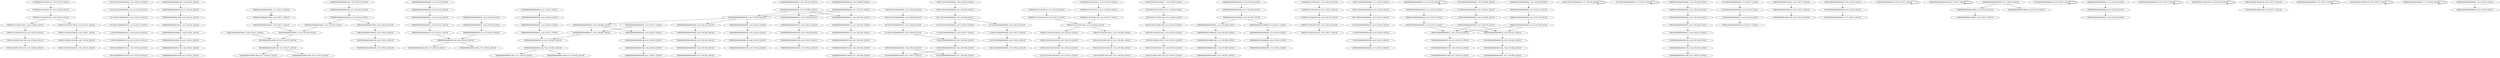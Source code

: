 digraph G {
    "10000010110100011001_3-23_COV:55_LEN:20" -> "00000101101000110011_4-24_COV:40_LEN:20";
    "10000010110100011001_3-23_COV:55_LEN:20" -> "00000101101000110010_4-24_COV:22_LEN:20";
    "00101110010100000000_1-20_COV:161_LEN:20" -> "01011100101000000001_2-21_COV:159_LEN:20";
    "00000000000001000011_5-24_COV:24_LEN:20" -> "00000000000010000110_6-25_COV:22_LEN:20";
    "00000010000000010000_3-22_COV:356_LEN:20" -> "00000100000000100001_4-24_COV:20_LEN:20";
    "00000010000000010000_3-22_COV:356_LEN:20" -> "00000100000000100001_4-23_COV:345_LEN:20";
    "00000000000000000110_5-25_COV:22_LEN:20" -> "00000000000000001100_6-26_COV:20_LEN:20";
    "10000000000000000000_2-22_COV:20_LEN:20" -> "00000000000000000001_3-23_COV:18_LEN:20";
    "10010100000000001000_7-26_COV:364_LEN:20" -> "00101000000000010001_8-27_COV:17_LEN:20";
    "10010100000000001000_7-26_COV:364_LEN:20" -> "00101000000000010000_8-27_COV:362_LEN:20";
    "00101101010011001000_7-26_COV:118_LEN:20" -> "01011010100110010001_8-27_COV:113_LEN:20";
    "00000000000000000000_6-25_COV:309_LEN:20" -> "00000000000000000000_7-26_COV:310_LEN:20";
    "00010000000010000100_6-26_COV:21_LEN:20" -> "00100000000100001000_7-27_COV:19_LEN:20";
    "01001001001101000110_2-21_COV:80_LEN:20" -> "10010010011010001100_3-22_COV:80_LEN:20";
    "00000000000001000001_4-23_COV:289_LEN:20" -> "00000000000010000010_5-24_COV:293_LEN:20";
    "10000010110001001100_3-22_COV:26_LEN:20" -> "00000101100010011001_4-23_COV:29_LEN:20";
    "11100010000000000100_5-25_COV:20_LEN:20" -> "11000100000000001000_6-26_COV:21_LEN:20";
    "00100000000100001100_7-26_COV:371_LEN:20" -> "01000000001000011000_8-27_COV:341_LEN:20";
    "00100000000100001100_7-26_COV:371_LEN:20" -> "01000000001000011001_8-27_COV:19_LEN:20";
    "00000000000000000000_1-21_COV:19_LEN:20" -> "00000000000000000000_1-21_COV:19_LEN:20";
    "01100101000000000010_4-24_COV:68_LEN:20" -> "11001010000000000100_6-25_COV:346_LEN:20";
    "00000000000100000000_6-26_COV:19_LEN:20" -> "00000000001000000000_7-27_COV:21_LEN:20";
    "01100001000000000000_2-21_COV:301_LEN:20" -> "11000010000000000000_3-22_COV:290_LEN:20";
    "10001110010100000000_1-20_COV:294_LEN:20" -> "00011100101000000000_2-21_COV:294_LEN:20";
    "00101100101000000001_1-21_COV:18_LEN:20" -> "00101100101000000001_1-21_COV:18_LEN:20";
    "10000001011010100110_1-21_COV:30_LEN:20" -> "00000010110101001100_2-22_COV:27_LEN:20";
    "01110010100000000001_4-23_COV:278_LEN:20" -> "11100101000000000010_5-24_COV:277_LEN:20";
    "00001011010001100110_5-25_COV:39_LEN:20" -> "00010110100011001100_6-26_COV:40_LEN:20";
    "00010100000000001000_7-26_COV:20_LEN:20" -> "00101000000000010001_8-27_COV:17_LEN:20";
    "00010100000000001000_7-26_COV:20_LEN:20" -> "00101000000000010000_8-27_COV:362_LEN:20";
    "00010110101001100110_6-25_COV:262_LEN:20" -> "00101101010011001100_7-26_COV:262_LEN:20";
    "00000001000000001000_1-21_COV:17_LEN:20" -> "00000010000000010000_2-22_COV:17_LEN:20";
    "00000100000000000001_3-23_COV:32_LEN:20" -> "00001000000000000011_5-24_COV:145_LEN:20";
    "00000100000000000001_3-23_COV:32_LEN:20" -> "00001000000000000010_5-24_COV:337_LEN:20";
    "10110001000000000000_1-21_COV:17_LEN:20" -> "10110001000000000000_1-21_COV:17_LEN:20";
    "10000000000000000000_2-21_COV:360_LEN:20" -> "00000000000000000001_3-23_COV:64_LEN:20";
    "10000000000000000000_2-21_COV:360_LEN:20" -> "00000000000000000000_3-22_COV:813_LEN:20";
    "10000000000000000000_2-21_COV:360_LEN:20" -> "00000000000000000001_3-22_COV:190_LEN:20";
    "00000000000000000011_4-24_COV:17_LEN:20" -> "00000000000000000110_6-25_COV:487_LEN:20";
    "00000010000000000000_2-21_COV:193_LEN:20" -> "00000100000000000000_3-22_COV:190_LEN:20";
    "01000001011000100110_2-21_COV:27_LEN:20" -> "10000010110001001100_3-22_COV:26_LEN:20";
    "00001000000000000011_5-24_COV:145_LEN:20" -> "00010000000000000110_6-25_COV:151_LEN:20";
    "00011001010000000000_2-22_COV:68_LEN:20" -> "00110010100000000001_3-23_COV:66_LEN:20";
    "11000010000000000001_3-23_COV:18_LEN:20" -> "10000100000000000010_4-24_COV:17_LEN:20";
    "00000000000000000100_5-25_COV:49_LEN:20" -> "00000000000000001000_6-26_COV:47_LEN:20";
    "00000000000000000010_5-24_COV:27_LEN:20" -> "00000000000000000100_6-25_COV:28_LEN:20";
    "00001011010100110010_5-24_COV:125_LEN:20" -> "00010110101001100100_6-25_COV:119_LEN:20";
    "00000101100010011001_4-23_COV:29_LEN:20" -> "00001011000100110011_5-24_COV:17_LEN:20";
    "00000000000000000000_4-23_COV:316_LEN:20" -> "00000000000000000000_5-24_COV:306_LEN:20";
    "00000000000000000011_4-24_COV:21_LEN:20" -> "00000000000000000110_5-25_COV:21_LEN:20";
    "01110010100000000000_4-24_COV:18_LEN:20" -> "11100101000000000000_5-25_COV:17_LEN:20";
    "00010110101001100100_6-25_COV:119_LEN:20" -> "00101101010011001000_7-26_COV:118_LEN:20";
    "01110001000000000010_4-24_COV:19_LEN:20" -> "11100010000000000100_5-25_COV:20_LEN:20";
    "00000000000000000110_5-25_COV:21_LEN:20" -> "00000000000000001100_6-26_COV:20_LEN:20";
    "00000010110101001100_2-22_COV:27_LEN:20" -> "00000101101010011001_4-23_COV:383_LEN:20";
    "00000000000000000100_1-20_COV:22_LEN:20" -> "00000000000000001000_2-21_COV:20_LEN:20";
    "00000001000000001000_2-21_COV:363_LEN:20" -> "00000010000000010000_3-22_COV:356_LEN:20";
    "10010011010001100111_6-25_COV:76_LEN:20" -> "00100110100011001110_7-26_COV:78_LEN:20";
    "11000100000000001000_6-26_COV:21_LEN:20" -> "10001000000000010000_7-27_COV:20_LEN:20";
    "00000000000000000011_4-24_COV:20_LEN:20" -> "00000000000000000110_5-25_COV:22_LEN:20";
    "00110010100000000001_3-23_COV:66_LEN:20" -> "01100101000000000010_4-24_COV:68_LEN:20";
    "00000000000000100000_3-22_COV:301_LEN:20" -> "00000000000001000001_4-23_COV:289_LEN:20";
    "00000000000000100000_3-22_COV:301_LEN:20" -> "00000000000001000000_4-24_COV:17_LEN:20";
    "10110000100000000000_1-20_COV:293_LEN:20" -> "01100001000000000000_2-21_COV:301_LEN:20";
    "00111000100000000001_3-23_COV:19_LEN:20" -> "01110001000000000010_4-24_COV:19_LEN:20";
    "00001000000001000110_5-25_COV:17_LEN:20" -> "00010000000010001100_6-26_COV:18_LEN:20";
    "00000000000000001100_6-26_COV:20_LEN:20" -> "00000000000000011000_7-27_COV:22_LEN:20";
    "00000000000000000001_3-23_COV:22_LEN:20" -> "00000000000000000011_4-24_COV:21_LEN:20";
    "00000000000000000110_5-24_COV:182_LEN:20" -> "00000000000000001100_6-25_COV:183_LEN:20";
    "00000000000000001100_6-25_COV:183_LEN:20" -> "00000000000000011000_7-26_COV:182_LEN:20";
    "10010100000000101101_7-26_COV:154_LEN:20" -> "00101000000001011010_8-27_COV:159_LEN:20";
    "00000000000000001000_6-26_COV:47_LEN:20" -> "00000000000000010000_7-27_COV:45_LEN:20";
    "00010000000000000000_6-26_COV:23_LEN:20" -> "00100000000000000001_7-27_COV:21_LEN:20";
    "00000000000000000001_3-23_COV:64_LEN:20" -> "00000000000000000010_4-24_COV:51_LEN:20";
    "00000000000000000010_4-24_COV:51_LEN:20" -> "00000000000000000100_5-25_COV:49_LEN:20";
    "00010000000010000110_6-25_COV:375_LEN:20" -> "00100000000100001100_7-26_COV:371_LEN:20";
    "00000000000000000001_3-23_COV:20_LEN:20" -> "00000000000000000011_4-24_COV:20_LEN:20";
    "10010010011010001100_3-22_COV:80_LEN:20" -> "00100100110100011001_4-23_COV:76_LEN:20";
    "01011100101000000001_2-21_COV:159_LEN:20" -> "10111001010000000010_3-22_COV:154_LEN:20";
    "01000001011010100110_2-21_COV:385_LEN:20" -> "10000010110101001100_3-22_COV:377_LEN:20";
    "00000000000100001100_7-26_COV:22_LEN:20" -> "00000000001000011000_8-27_COV:21_LEN:20";
    "00000000000000001000_1-20_COV:314_LEN:20" -> "00000000000000010000_2-21_COV:308_LEN:20";
    "00000000000000000000_3-22_COV:813_LEN:20" -> "00000000000000000000_4-23_COV:316_LEN:20";
    "00000000000000000000_3-22_COV:813_LEN:20" -> "00000000000000000001_4-23_COV:488_LEN:20";
    "00000000000000000000_3-22_COV:813_LEN:20" -> "00000000000000000001_4-24_COV:23_LEN:20";
    "11000010000000000000_3-22_COV:290_LEN:20" -> "10000100000000000001_4-23_COV:279_LEN:20";
    "00000000000000000011_4-23_COV:187_LEN:20" -> "00000000000000000110_5-24_COV:182_LEN:20";
    "11000010000000000100_6-25_COV:17_LEN:20" -> "11000010000000000100_6-25_COV:17_LEN:20";
    "11001010000000000000_6-26_COV:22_LEN:20" -> "10010100000000000000_7-27_COV:22_LEN:20";
    "00000000000010000100_5-25_COV:17_LEN:20" -> "00000000000010000100_5-25_COV:17_LEN:20";
    "00000101101000110011_4-24_COV:40_LEN:20" -> "00001011010001100110_5-25_COV:39_LEN:20";
    "00000000000001000000_4-24_COV:17_LEN:20" -> "00000000000010000000_5-25_COV:19_LEN:20";
    "00000100000000100001_4-24_COV:20_LEN:20" -> "00001000000001000010_5-25_COV:20_LEN:20";
    "00000000000000000001_3-23_COV:17_LEN:20" -> "00000000000000000010_5-24_COV:27_LEN:20";
    "00000000000000000001_3-23_COV:17_LEN:20" -> "00000000000000000011_5-24_COV:480_LEN:20";
    "00000000000000001000_1-21_COV:19_LEN:20" -> "00000000000000010000_2-22_COV:20_LEN:20";
    "00010000000000000100_6-25_COV:340_LEN:20" -> "00100000000000001000_7-26_COV:328_LEN:20";
    "00001011010001100100_5-25_COV:21_LEN:20" -> "00010110100011001000_6-26_COV:20_LEN:20";
    "00011100101000000000_2-21_COV:294_LEN:20" -> "00111001010000000000_3-22_COV:289_LEN:20";
    "00000100000000100001_4-23_COV:345_LEN:20" -> "00001000000001000011_5-24_COV:358_LEN:20";
    "10001110001000000000_1-21_COV:18_LEN:20" -> "00011100010000000000_2-22_COV:19_LEN:20";
    "01100000000000000110_6-25_COV:17_LEN:20" -> "01100000000000000110_6-25_COV:17_LEN:20";
    "00000010000000010000_2-22_COV:17_LEN:20" -> "00000100000000100001_3-23_COV:17_LEN:20";
    "01000000000000001100_7-26_COV:193_LEN:20" -> "10000000000000011000_8-27_COV:191_LEN:20";
    "00000000000010000010_5-24_COV:293_LEN:20" -> "00000000000100000100_6-25_COV:289_LEN:20";
    "00000101101010011001_4-23_COV:383_LEN:20" -> "00001011010100110010_5-24_COV:125_LEN:20";
    "00000101101010011001_4-23_COV:383_LEN:20" -> "00001011010100110011_5-24_COV:260_LEN:20";
    "10001100101000000000_1-21_COV:66_LEN:20" -> "00011001010000000000_2-22_COV:68_LEN:20";
    "00000000000000000000_5-24_COV:306_LEN:20" -> "00000000000000000000_6-25_COV:309_LEN:20";
    "00001000000001000011_4-24_COV:17_LEN:20" -> "00010000000010000110_6-25_COV:375_LEN:20";
    "00000000000100000100_6-25_COV:289_LEN:20" -> "00000000001000001000_7-26_COV:289_LEN:20";
    "00000000000000000000_2-22_COV:28_LEN:20" -> "00000000000000000001_3-23_COV:29_LEN:20";
    "00000000000000001100_7-26_COV:491_LEN:20" -> "00000000000000011001_8-27_COV:19_LEN:20";
    "00000000000000001100_7-26_COV:491_LEN:20" -> "00000000000000011000_8-27_COV:463_LEN:20";
    "00000001000000000000_2-21_COV:157_LEN:20" -> "00000010000000000000_3-22_COV:150_LEN:20";
    "01001001101000110011_5-24_COV:74_LEN:20" -> "10010011010001100111_6-25_COV:76_LEN:20";
    "00000100000000100011_4-24_COV:17_LEN:20" -> "00001000000001000110_5-25_COV:17_LEN:20";
    "11001010000000010110_6-25_COV:162_LEN:20" -> "10010100000000101101_7-26_COV:154_LEN:20";
    "00000000000000010000_2-22_COV:20_LEN:20" -> "00000000000000100001_3-23_COV:17_LEN:20";
    "00000100000000000001_4-23_COV:158_LEN:20" -> "00001000000000000011_5-24_COV:145_LEN:20";
    "00000100000000000001_4-23_COV:158_LEN:20" -> "00001000000000000010_5-24_COV:337_LEN:20";
    "10000001000000000000_1-21_COV:32_LEN:20" -> "00000010000000000000_2-22_COV:35_LEN:20";
    "00000000000000001100_6-26_COV:20_LEN:20" -> "00000000000000011000_7-27_COV:20_LEN:20";
    "10100000101101010011_1-20_COV:379_LEN:20" -> "01000001011010100110_2-21_COV:385_LEN:20";
    "01000000000000000000_1-20_COV:352_LEN:20" -> "10000000000000000000_2-21_COV:360_LEN:20";
    "00010000000000000011_5-24_COV:191_LEN:20" -> "00100000000000000110_6-25_COV:196_LEN:20";
    "00000010000000000000_2-22_COV:35_LEN:20" -> "00000100000000000001_3-23_COV:32_LEN:20";
    "00000000000000100001_4-23_COV:24_LEN:20" -> "00000000000001000011_5-24_COV:24_LEN:20";
    "00001000000000000000_5-25_COV:22_LEN:20" -> "00010000000000000000_6-26_COV:23_LEN:20";
    "00000000000000000011_5-24_COV:480_LEN:20" -> "00000000000000000110_6-25_COV:487_LEN:20";
    "00000000000000000000_7-26_COV:310_LEN:20" -> "00000000000000000000_8-27_COV:304_LEN:20";
    "00010110100011001000_6-26_COV:20_LEN:20" -> "00101101000110010001_7-27_COV:19_LEN:20";
    "00100110100011001110_7-26_COV:78_LEN:20" -> "01001101000110011100_8-27_COV:74_LEN:20";
    "00001011010100110011_5-24_COV:260_LEN:20" -> "00010110101001100110_6-25_COV:262_LEN:20";
    "00001000000000000001_4-23_COV:184_LEN:20" -> "00010000000000000011_5-24_COV:191_LEN:20";
    "11001010000000000100_6-25_COV:346_LEN:20" -> "10010100000000001000_7-26_COV:364_LEN:20";
    "00000000000000000100_3-22_COV:17_LEN:20" -> "00000000000000000100_3-22_COV:17_LEN:20";
    "00100100100110100011_1-20_COV:80_LEN:20" -> "01001001001101000110_2-21_COV:80_LEN:20";
    "00000000000000000000_1-21_COV:35_LEN:20" -> "00000000000000000000_2-22_COV:32_LEN:20";
    "00101101010011001100_7-26_COV:262_LEN:20" -> "01011010100110011001_8-27_COV:244_LEN:20";
    "00000100001010011001_4-23_COV:18_LEN:20" -> "00000100001010011001_4-23_COV:18_LEN:20";
    "00100100110100011001_4-23_COV:76_LEN:20" -> "01001001101000110011_5-24_COV:74_LEN:20";
    "00010000000010000100_6-25_COV:17_LEN:20" -> "00100000000100001000_7-26_COV:17_LEN:20";
    "00000000000000000000_2-22_COV:32_LEN:20" -> "00000000000000000001_3-23_COV:22_LEN:20";
    "00000000000000011000_7-26_COV:182_LEN:20" -> "00000000000000110000_8-27_COV:180_LEN:20";
    "00000000000000000000_1-21_COV:17_LEN:20" -> "00000000000000000000_1-21_COV:17_LEN:20";
    "00000000000000001000_7-26_COV:29_LEN:20" -> "00000000000000010000_8-27_COV:21_LEN:20";
    "00000000000000000001_3-23_COV:18_LEN:20" -> "00000000000000000011_4-24_COV:17_LEN:20";
    "00000000000010000110_6-25_COV:22_LEN:20" -> "00000000000100001100_7-26_COV:22_LEN:20";
    "00100000000000001000_7-26_COV:328_LEN:20" -> "01000000000000010001_8-27_COV:309_LEN:20";
    "00000000000000000000_1-20_COV:699_LEN:20" -> "00000000000000000000_2-21_COV:701_LEN:20";
    "00000000000000010000_3-22_COV:25_LEN:20" -> "00000000000000100001_4-23_COV:24_LEN:20";
    "10110000100000000000_1-21_COV:17_LEN:20" -> "01100001000000000000_2-22_COV:18_LEN:20";
    "00100000000000001100_7-26_COV:152_LEN:20" -> "01000000000000011000_8-27_COV:135_LEN:20";
    "00001000000000000010_5-24_COV:337_LEN:20" -> "00010000000000000100_6-25_COV:340_LEN:20";
    "00000000000000000000_2-21_COV:701_LEN:20" -> "00000000000000000001_3-23_COV:64_LEN:20";
    "00000000000000000000_2-21_COV:701_LEN:20" -> "00000000000000000000_3-22_COV:813_LEN:20";
    "00000000000000000000_2-21_COV:701_LEN:20" -> "00000000000000000001_3-22_COV:190_LEN:20";
    "00111001010000000000_3-22_COV:289_LEN:20" -> "01110010100000000001_4-23_COV:278_LEN:20";
    "00111001010000000000_3-22_COV:289_LEN:20" -> "01110010100000000000_4-24_COV:18_LEN:20";
    "10000100000000000001_4-23_COV:279_LEN:20" -> "00001000000000000011_5-24_COV:145_LEN:20";
    "10000100000000000001_4-23_COV:279_LEN:20" -> "00001000000000000010_5-24_COV:337_LEN:20";
    "00000000000000001000_1-21_COV:19_LEN:20" -> "00000000000000010000_2-22_COV:18_LEN:20";
    "00001000000001000010_5-25_COV:20_LEN:20" -> "00010000000010000100_6-26_COV:21_LEN:20";
    "01000000000000000000_1-21_COV:21_LEN:20" -> "10000000000000000000_2-22_COV:20_LEN:20";
    "00010000000000000110_6-25_COV:151_LEN:20" -> "00100000000000001100_7-26_COV:152_LEN:20";
    "00000000000000000001_4-23_COV:488_LEN:20" -> "00000000000000000010_5-24_COV:27_LEN:20";
    "00000000000000000001_4-23_COV:488_LEN:20" -> "00000000000000000011_5-24_COV:480_LEN:20";
    "00011100010000000000_2-22_COV:19_LEN:20" -> "00111000100000000001_3-23_COV:19_LEN:20";
    "11100101000000000010_5-24_COV:277_LEN:20" -> "11001010000000000100_6-25_COV:346_LEN:20";
    "10111001010000000010_3-22_COV:154_LEN:20" -> "01110010100000000101_4-23_COV:153_LEN:20";
    "00000000000000000010_5-25_COV:24_LEN:20" -> "00000000000000000100_6-26_COV:25_LEN:20";
    "00000100000000100001_3-23_COV:17_LEN:20" -> "00001000000001000011_5-24_COV:358_LEN:20";
    "00000000000000000001_4-24_COV:23_LEN:20" -> "00000000000000000010_5-25_COV:24_LEN:20";
    "00000101101000110010_4-24_COV:22_LEN:20" -> "00001011010001100100_5-25_COV:21_LEN:20";
    "00000000000000000000_1-21_COV:33_LEN:20" -> "00000000000000000000_2-22_COV:28_LEN:20";
    "00000000100000000100_1-20_COV:370_LEN:20" -> "00000001000000001000_2-21_COV:363_LEN:20";
    "00000000100000000000_1-20_COV:156_LEN:20" -> "00000001000000000000_2-21_COV:157_LEN:20";
    "00001000000001000011_5-24_COV:358_LEN:20" -> "00010000000010000110_6-25_COV:375_LEN:20";
    "01000001011010001100_2-22_COV:58_LEN:20" -> "10000010110100011001_3-23_COV:55_LEN:20";
    "10100000101100010011_1-20_COV:24_LEN:20" -> "01000001011000100110_2-21_COV:27_LEN:20";
    "00010110100011001100_6-26_COV:40_LEN:20" -> "00101101000110011001_7-27_COV:40_LEN:20";
    "00000000000000000110_6-25_COV:487_LEN:20" -> "00000000000000001100_7-26_COV:491_LEN:20";
    "10000010110101001100_3-22_COV:377_LEN:20" -> "00000101101010011001_4-23_COV:383_LEN:20";
    "01110010100000000101_4-23_COV:153_LEN:20" -> "11100101000000001011_5-24_COV:145_LEN:20";
    "00000000000010000000_5-25_COV:19_LEN:20" -> "00000000000100000000_6-26_COV:19_LEN:20";
    "00000000000000010000_2-21_COV:308_LEN:20" -> "00000000000000100000_3-22_COV:301_LEN:20";
    "00000000000000000100_6-26_COV:25_LEN:20" -> "00000000000000001000_7-27_COV:26_LEN:20";
    "00000010000000000000_3-22_COV:150_LEN:20" -> "00000100000000000001_4-23_COV:158_LEN:20";
    "00000100000000000000_3-22_COV:190_LEN:20" -> "00001000000000000001_4-23_COV:184_LEN:20";
    "00000000001000001000_7-26_COV:289_LEN:20" -> "00000000010000010000_8-27_COV:267_LEN:20";
    "01100001000000000000_2-22_COV:18_LEN:20" -> "11000010000000000001_3-23_COV:18_LEN:20";
    "00100000000000000110_6-25_COV:196_LEN:20" -> "01000000000000001100_7-26_COV:193_LEN:20";
    "11100101000000000000_5-25_COV:17_LEN:20" -> "11001010000000000000_6-26_COV:22_LEN:20";
    "00000001000000000000_1-20_COV:188_LEN:20" -> "00000010000000000000_2-21_COV:193_LEN:20";
    "00010000000100001100_6-26_COV:17_LEN:20" -> "00010000000100001100_6-26_COV:17_LEN:20";
    "10100000101101000110_1-21_COV:57_LEN:20" -> "01000001011010001100_2-22_COV:58_LEN:20";
    "00000000000000000000_1-21_COV:20_LEN:20" -> "00000000000000000000_1-21_COV:20_LEN:20";
    "00000000000000000100_6-25_COV:28_LEN:20" -> "00000000000000001000_7-26_COV:29_LEN:20";
    "00000000000000000000_1-21_COV:21_LEN:20" -> "00000000000000000000_2-22_COV:19_LEN:20";
    "00000001000000001000_1-21_COV:17_LEN:20" -> "00000010000000010000_2-22_COV:17_LEN:20";
    "00000000000000000001_3-22_COV:190_LEN:20" -> "00000000000000000011_4-23_COV:187_LEN:20";
    "00000000000000001000_2-21_COV:20_LEN:20" -> "00000000000000010000_3-22_COV:25_LEN:20";
    "11100101000000001011_5-24_COV:145_LEN:20" -> "11001010000000010110_6-25_COV:162_LEN:20";
}

